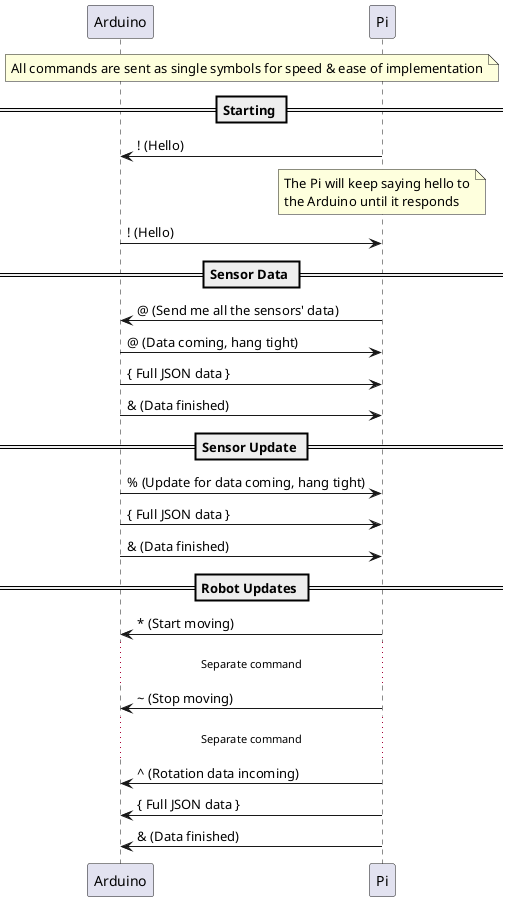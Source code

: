 @startuml
participant Arduino
participant Pi

note over Arduino, Pi: All commands are sent as single symbols for speed & ease of implementation

== Starting ==
Pi -> Arduino: ! (Hello)
note over Pi: The Pi will keep saying hello to\nthe Arduino until it responds
Arduino -> Pi: ! (Hello)

== Sensor Data ==
Pi -> Arduino: @ (Send me all the sensors' data)
Arduino -> Pi: @ (Data coming, hang tight)
Arduino -> Pi: { Full JSON data }
Arduino -> Pi: & (Data finished)

== Sensor Update ==
Arduino -> Pi: % (Update for data coming, hang tight)
Arduino -> Pi: { Full JSON data }
Arduino -> Pi: & (Data finished)

== Robot Updates ==
Pi -> Arduino: ~* (Start moving)
...Separate command...
Pi -> Arduino: ~ (Stop moving)
...Separate command...
Pi -> Arduino: ^ (Rotation data incoming)
Pi -> Arduino: { Full JSON data }
Pi -> Arduino: & (Data finished)
@enduml